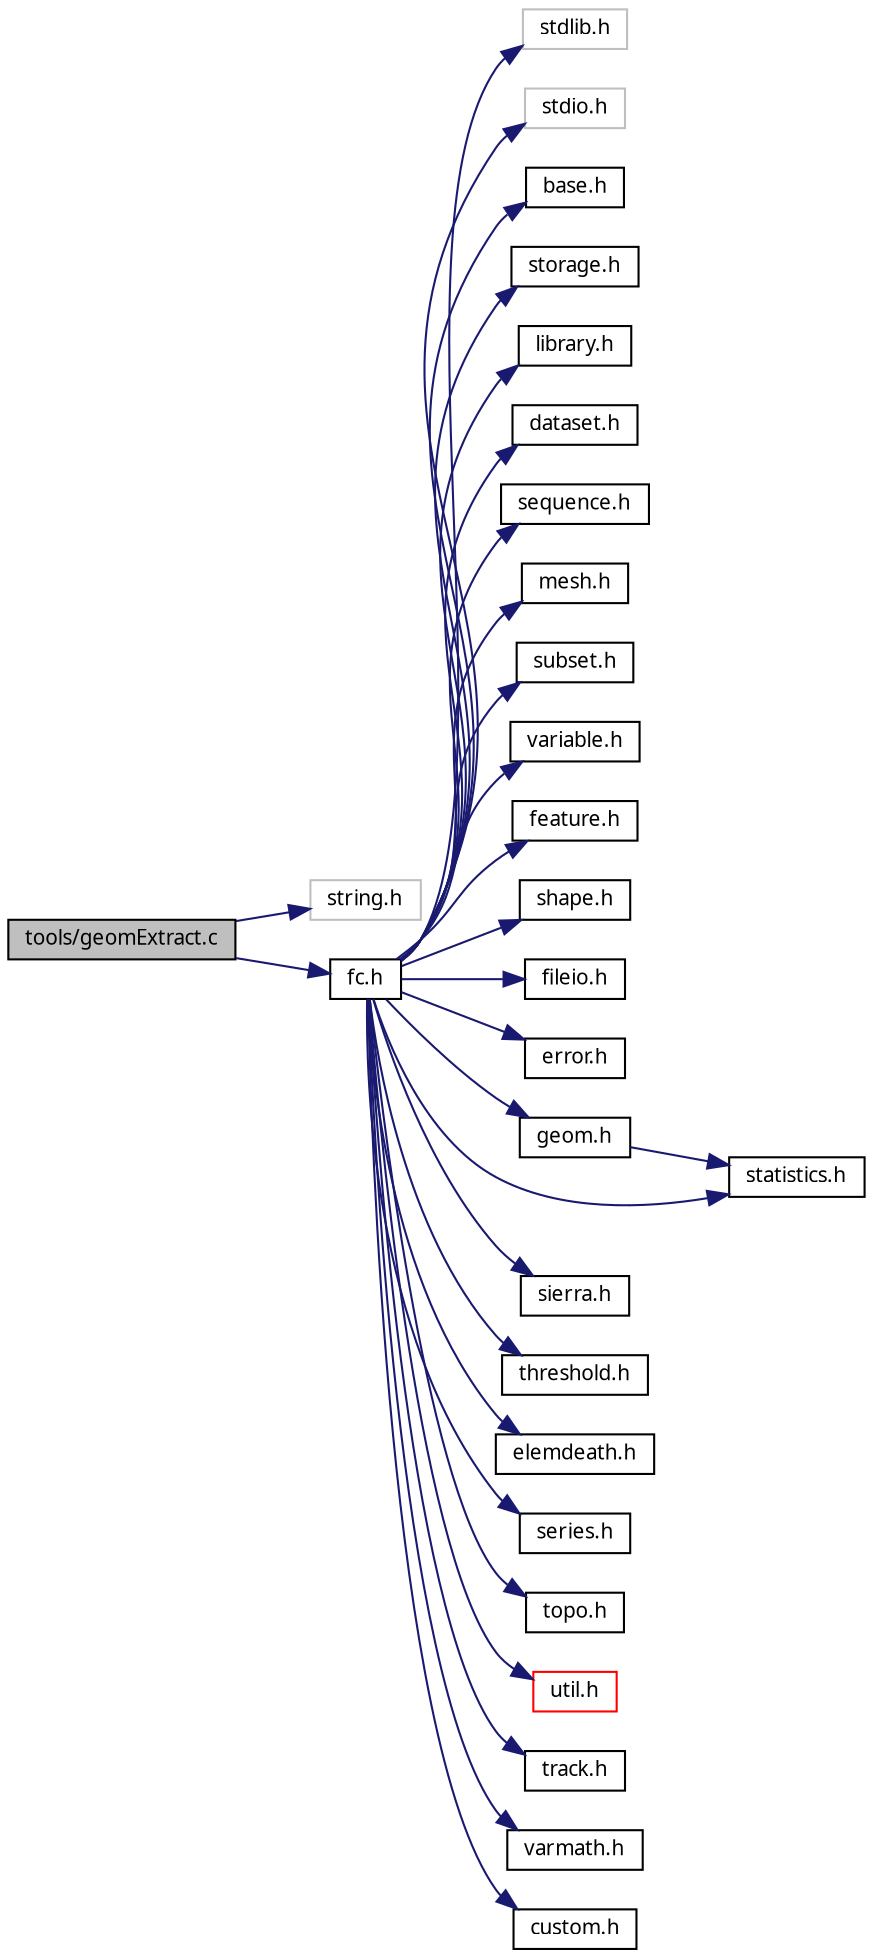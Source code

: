 digraph G
{
  edge [fontname="FreeSans.ttf",fontsize=10,labelfontname="FreeSans.ttf",labelfontsize=10];
  node [fontname="FreeSans.ttf",fontsize=10,shape=record];
  rankdir=LR;
  Node1 [label="tools/geomExtract.c",height=0.2,width=0.4,color="black", fillcolor="grey75", style="filled" fontcolor="black"];
  Node1 -> Node2 [color="midnightblue",fontsize=10,style="solid",fontname="FreeSans.ttf"];
  Node2 [label="string.h",height=0.2,width=0.4,color="grey75", fillcolor="white", style="filled"];
  Node1 -> Node3 [color="midnightblue",fontsize=10,style="solid",fontname="FreeSans.ttf"];
  Node3 [label="fc.h",height=0.2,width=0.4,color="black", fillcolor="white", style="filled",URL="$fc_8h.html"];
  Node3 -> Node4 [color="midnightblue",fontsize=10,style="solid",fontname="FreeSans.ttf"];
  Node4 [label="stdlib.h",height=0.2,width=0.4,color="grey75", fillcolor="white", style="filled"];
  Node3 -> Node5 [color="midnightblue",fontsize=10,style="solid",fontname="FreeSans.ttf"];
  Node5 [label="stdio.h",height=0.2,width=0.4,color="grey75", fillcolor="white", style="filled"];
  Node3 -> Node6 [color="midnightblue",fontsize=10,style="solid",fontname="FreeSans.ttf"];
  Node6 [label="base.h",height=0.2,width=0.4,color="black", fillcolor="white", style="filled",URL="$base_8h.html"];
  Node3 -> Node7 [color="midnightblue",fontsize=10,style="solid",fontname="FreeSans.ttf"];
  Node7 [label="storage.h",height=0.2,width=0.4,color="black", fillcolor="white", style="filled",URL="$storage_8h.html"];
  Node3 -> Node8 [color="midnightblue",fontsize=10,style="solid",fontname="FreeSans.ttf"];
  Node8 [label="library.h",height=0.2,width=0.4,color="black", fillcolor="white", style="filled",URL="$library_8h.html"];
  Node3 -> Node9 [color="midnightblue",fontsize=10,style="solid",fontname="FreeSans.ttf"];
  Node9 [label="dataset.h",height=0.2,width=0.4,color="black", fillcolor="white", style="filled",URL="$dataset_8h.html"];
  Node3 -> Node10 [color="midnightblue",fontsize=10,style="solid",fontname="FreeSans.ttf"];
  Node10 [label="sequence.h",height=0.2,width=0.4,color="black", fillcolor="white", style="filled",URL="$sequence_8h.html"];
  Node3 -> Node11 [color="midnightblue",fontsize=10,style="solid",fontname="FreeSans.ttf"];
  Node11 [label="mesh.h",height=0.2,width=0.4,color="black", fillcolor="white", style="filled",URL="$mesh_8h.html"];
  Node3 -> Node12 [color="midnightblue",fontsize=10,style="solid",fontname="FreeSans.ttf"];
  Node12 [label="subset.h",height=0.2,width=0.4,color="black", fillcolor="white", style="filled",URL="$subset_8h.html"];
  Node3 -> Node13 [color="midnightblue",fontsize=10,style="solid",fontname="FreeSans.ttf"];
  Node13 [label="variable.h",height=0.2,width=0.4,color="black", fillcolor="white", style="filled",URL="$variable_8h.html"];
  Node3 -> Node14 [color="midnightblue",fontsize=10,style="solid",fontname="FreeSans.ttf"];
  Node14 [label="feature.h",height=0.2,width=0.4,color="black", fillcolor="white", style="filled",URL="$feature_8h.html"];
  Node3 -> Node15 [color="midnightblue",fontsize=10,style="solid",fontname="FreeSans.ttf"];
  Node15 [label="shape.h",height=0.2,width=0.4,color="black", fillcolor="white", style="filled",URL="$shape_8h.html"];
  Node3 -> Node16 [color="midnightblue",fontsize=10,style="solid",fontname="FreeSans.ttf"];
  Node16 [label="fileio.h",height=0.2,width=0.4,color="black", fillcolor="white", style="filled",URL="$fileio_8h.html"];
  Node3 -> Node17 [color="midnightblue",fontsize=10,style="solid",fontname="FreeSans.ttf"];
  Node17 [label="error.h",height=0.2,width=0.4,color="black", fillcolor="white", style="filled",URL="$error_8h.html"];
  Node3 -> Node18 [color="midnightblue",fontsize=10,style="solid",fontname="FreeSans.ttf"];
  Node18 [label="geom.h",height=0.2,width=0.4,color="black", fillcolor="white", style="filled",URL="$geom_8h.html"];
  Node18 -> Node19 [color="midnightblue",fontsize=10,style="solid",fontname="FreeSans.ttf"];
  Node19 [label="statistics.h",height=0.2,width=0.4,color="black", fillcolor="white", style="filled",URL="$statistics_8h.html"];
  Node3 -> Node20 [color="midnightblue",fontsize=10,style="solid",fontname="FreeSans.ttf"];
  Node20 [label="sierra.h",height=0.2,width=0.4,color="black", fillcolor="white", style="filled",URL="$sierra_8h.html"];
  Node3 -> Node19 [color="midnightblue",fontsize=10,style="solid",fontname="FreeSans.ttf"];
  Node3 -> Node21 [color="midnightblue",fontsize=10,style="solid",fontname="FreeSans.ttf"];
  Node21 [label="threshold.h",height=0.2,width=0.4,color="black", fillcolor="white", style="filled",URL="$threshold_8h.html"];
  Node3 -> Node22 [color="midnightblue",fontsize=10,style="solid",fontname="FreeSans.ttf"];
  Node22 [label="elemdeath.h",height=0.2,width=0.4,color="black", fillcolor="white", style="filled",URL="$elemdeath_8h.html"];
  Node3 -> Node23 [color="midnightblue",fontsize=10,style="solid",fontname="FreeSans.ttf"];
  Node23 [label="series.h",height=0.2,width=0.4,color="black", fillcolor="white", style="filled",URL="$series_8h.html"];
  Node3 -> Node24 [color="midnightblue",fontsize=10,style="solid",fontname="FreeSans.ttf"];
  Node24 [label="topo.h",height=0.2,width=0.4,color="black", fillcolor="white", style="filled",URL="$topo_8h.html"];
  Node3 -> Node25 [color="midnightblue",fontsize=10,style="solid",fontname="FreeSans.ttf"];
  Node25 [label="util.h",height=0.2,width=0.4,color="red", fillcolor="white", style="filled",URL="$util_8h.html"];
  Node3 -> Node26 [color="midnightblue",fontsize=10,style="solid",fontname="FreeSans.ttf"];
  Node26 [label="track.h",height=0.2,width=0.4,color="black", fillcolor="white", style="filled",URL="$track_8h.html"];
  Node3 -> Node27 [color="midnightblue",fontsize=10,style="solid",fontname="FreeSans.ttf"];
  Node27 [label="varmath.h",height=0.2,width=0.4,color="black", fillcolor="white", style="filled",URL="$varmath_8h.html"];
  Node3 -> Node28 [color="midnightblue",fontsize=10,style="solid",fontname="FreeSans.ttf"];
  Node28 [label="custom.h",height=0.2,width=0.4,color="black", fillcolor="white", style="filled",URL="$custom_8h.html"];
}

